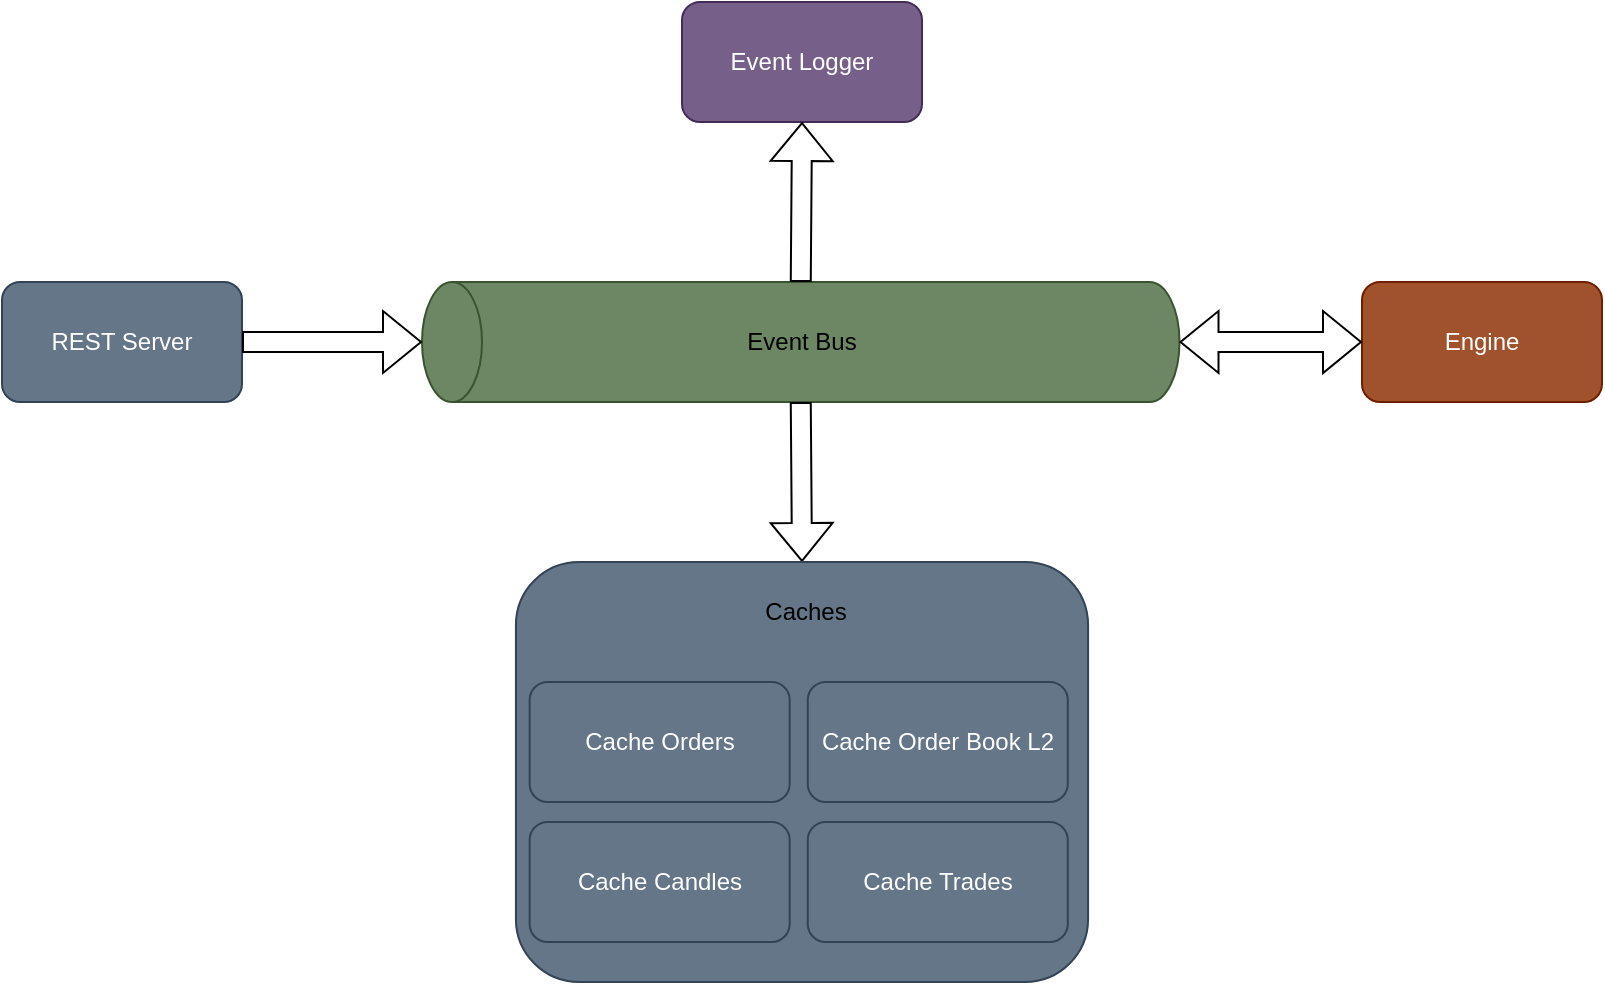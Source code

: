 <mxfile version="27.1.4">
  <diagram name="Page-1" id="mVKH6tUzzrrZ4Yd1QHYP">
    <mxGraphModel dx="1360" dy="795" grid="1" gridSize="10" guides="1" tooltips="1" connect="1" arrows="1" fold="1" page="1" pageScale="1" pageWidth="850" pageHeight="1100" background="#ffffff" math="0" shadow="0">
      <root>
        <mxCell id="0" />
        <mxCell id="1" parent="0" />
        <mxCell id="ZDfN664WdON5GQwZwiLv-1" value="" style="shape=cylinder3;whiteSpace=wrap;html=1;boundedLbl=1;backgroundOutline=1;size=15;rotation=-90;fillColor=#6d8764;fontColor=#ffffff;strokeColor=#3A5431;" parent="1" vertex="1">
          <mxGeometry x="369.38" y="120.63" width="60" height="378.75" as="geometry" />
        </mxCell>
        <mxCell id="ZDfN664WdON5GQwZwiLv-2" value="Event Bus" style="text;html=1;align=center;verticalAlign=middle;whiteSpace=wrap;rounded=0;" parent="1" vertex="1">
          <mxGeometry x="370" y="295" width="60" height="30" as="geometry" />
        </mxCell>
        <mxCell id="ZDfN664WdON5GQwZwiLv-5" value="Engine" style="rounded=1;whiteSpace=wrap;html=1;fillColor=#a0522d;fontColor=#ffffff;strokeColor=#6D1F00;" parent="1" vertex="1">
          <mxGeometry x="680" y="280.01" width="120" height="60" as="geometry" />
        </mxCell>
        <mxCell id="ZDfN664WdON5GQwZwiLv-6" value="Event Logger" style="rounded=1;whiteSpace=wrap;html=1;fillColor=#76608a;fontColor=#ffffff;strokeColor=#432D57;" parent="1" vertex="1">
          <mxGeometry x="340" y="140" width="120" height="60" as="geometry" />
        </mxCell>
        <mxCell id="ZDfN664WdON5GQwZwiLv-7" value="REST Server" style="rounded=1;whiteSpace=wrap;html=1;fillColor=#647687;fontColor=#ffffff;strokeColor=#314354;" parent="1" vertex="1">
          <mxGeometry y="280" width="120" height="60" as="geometry" />
        </mxCell>
        <mxCell id="ZDfN664WdON5GQwZwiLv-15" value="" style="shape=flexArrow;endArrow=classic;html=1;rounded=0;exitX=1;exitY=0.5;exitDx=0;exitDy=0;exitPerimeter=0;entryX=0.5;entryY=1;entryDx=0;entryDy=0;" parent="1" source="ZDfN664WdON5GQwZwiLv-1" target="ZDfN664WdON5GQwZwiLv-6" edge="1">
          <mxGeometry width="50" height="50" relative="1" as="geometry">
            <mxPoint x="400" y="430" as="sourcePoint" />
            <mxPoint x="450" y="380" as="targetPoint" />
          </mxGeometry>
        </mxCell>
        <mxCell id="ZDfN664WdON5GQwZwiLv-16" value="" style="shape=flexArrow;endArrow=classic;startArrow=classic;html=1;rounded=0;entryX=0;entryY=0.5;entryDx=0;entryDy=0;exitX=0.5;exitY=1;exitDx=0;exitDy=0;exitPerimeter=0;" parent="1" source="ZDfN664WdON5GQwZwiLv-1" target="ZDfN664WdON5GQwZwiLv-5" edge="1">
          <mxGeometry width="100" height="100" relative="1" as="geometry">
            <mxPoint x="380" y="450" as="sourcePoint" />
            <mxPoint x="480" y="350" as="targetPoint" />
          </mxGeometry>
        </mxCell>
        <mxCell id="ZDfN664WdON5GQwZwiLv-17" value="" style="shape=flexArrow;endArrow=classic;html=1;rounded=0;exitX=1;exitY=0.5;exitDx=0;exitDy=0;entryX=0.5;entryY=0;entryDx=0;entryDy=0;entryPerimeter=0;" parent="1" source="ZDfN664WdON5GQwZwiLv-7" target="ZDfN664WdON5GQwZwiLv-1" edge="1">
          <mxGeometry width="50" height="50" relative="1" as="geometry">
            <mxPoint x="400" y="430" as="sourcePoint" />
            <mxPoint x="450" y="380" as="targetPoint" />
          </mxGeometry>
        </mxCell>
        <mxCell id="Mqe6OoLR-WZw4vrSon65-3" value="" style="shape=flexArrow;endArrow=classic;html=1;rounded=0;exitX=0;exitY=0.5;exitDx=0;exitDy=0;exitPerimeter=0;entryX=0.5;entryY=0;entryDx=0;entryDy=0;" parent="1" source="ZDfN664WdON5GQwZwiLv-1" target="Mqe6OoLR-WZw4vrSon65-5" edge="1">
          <mxGeometry width="50" height="50" relative="1" as="geometry">
            <mxPoint x="373" y="660" as="sourcePoint" />
            <mxPoint x="498.75" y="430" as="targetPoint" />
          </mxGeometry>
        </mxCell>
        <mxCell id="Mqe6OoLR-WZw4vrSon65-5" value="" style="rounded=1;whiteSpace=wrap;html=1;fillColor=#647687;fontColor=#ffffff;strokeColor=#314354;" parent="1" vertex="1">
          <mxGeometry x="256.96" y="420" width="286.08" height="210" as="geometry" />
        </mxCell>
        <mxCell id="Mqe6OoLR-WZw4vrSon65-7" value="Cache Candles" style="rounded=1;whiteSpace=wrap;html=1;fillColor=#647687;fontColor=#ffffff;strokeColor=#314354;" parent="1" vertex="1">
          <mxGeometry x="263.83" y="550" width="130" height="60" as="geometry" />
        </mxCell>
        <mxCell id="Mqe6OoLR-WZw4vrSon65-8" value="Cache Order Book L2" style="rounded=1;whiteSpace=wrap;html=1;fillColor=#647687;fontColor=#ffffff;strokeColor=#314354;" parent="1" vertex="1">
          <mxGeometry x="402.89" y="480" width="130" height="60" as="geometry" />
        </mxCell>
        <mxCell id="Mqe6OoLR-WZw4vrSon65-9" value="Caches" style="text;html=1;align=center;verticalAlign=middle;whiteSpace=wrap;rounded=0;" parent="1" vertex="1">
          <mxGeometry x="372.42" y="430" width="60" height="30" as="geometry" />
        </mxCell>
        <mxCell id="Mqe6OoLR-WZw4vrSon65-10" value="Cache Trades" style="rounded=1;whiteSpace=wrap;html=1;fillColor=#647687;fontColor=#ffffff;strokeColor=#314354;" parent="1" vertex="1">
          <mxGeometry x="402.89" y="550" width="130" height="60" as="geometry" />
        </mxCell>
        <mxCell id="Mqe6OoLR-WZw4vrSon65-12" value="Cache Orders" style="rounded=1;whiteSpace=wrap;html=1;fillColor=#647687;strokeColor=#314354;fontColor=#ffffff;" parent="1" vertex="1">
          <mxGeometry x="263.83" y="480" width="130" height="60" as="geometry" />
        </mxCell>
      </root>
    </mxGraphModel>
  </diagram>
</mxfile>

